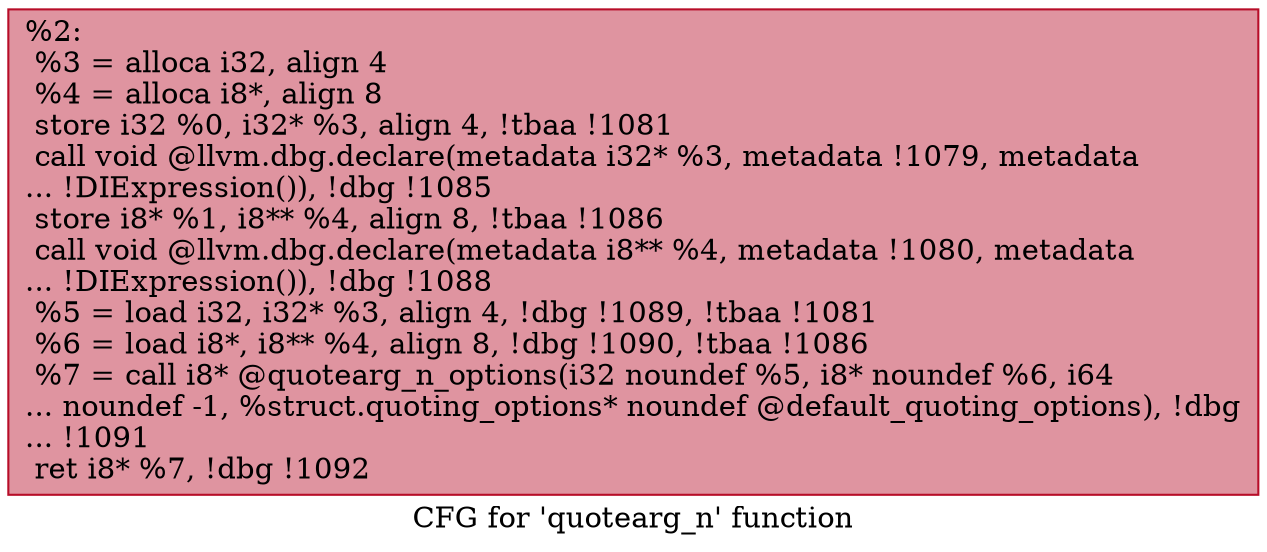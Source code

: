 digraph "CFG for 'quotearg_n' function" {
	label="CFG for 'quotearg_n' function";

	Node0x16259a0 [shape=record,color="#b70d28ff", style=filled, fillcolor="#b70d2870",label="{%2:\l  %3 = alloca i32, align 4\l  %4 = alloca i8*, align 8\l  store i32 %0, i32* %3, align 4, !tbaa !1081\l  call void @llvm.dbg.declare(metadata i32* %3, metadata !1079, metadata\l... !DIExpression()), !dbg !1085\l  store i8* %1, i8** %4, align 8, !tbaa !1086\l  call void @llvm.dbg.declare(metadata i8** %4, metadata !1080, metadata\l... !DIExpression()), !dbg !1088\l  %5 = load i32, i32* %3, align 4, !dbg !1089, !tbaa !1081\l  %6 = load i8*, i8** %4, align 8, !dbg !1090, !tbaa !1086\l  %7 = call i8* @quotearg_n_options(i32 noundef %5, i8* noundef %6, i64\l... noundef -1, %struct.quoting_options* noundef @default_quoting_options), !dbg\l... !1091\l  ret i8* %7, !dbg !1092\l}"];
}
